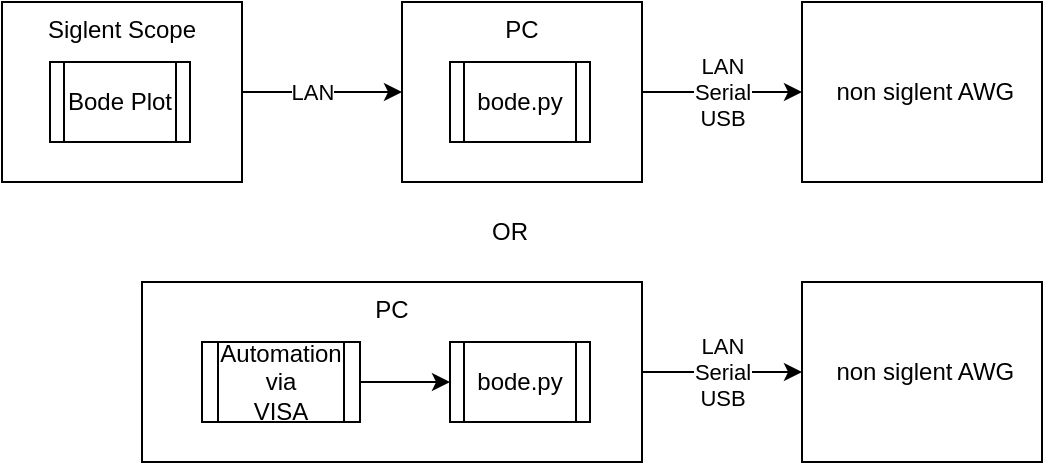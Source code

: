 <mxfile version="24.7.16">
  <diagram name="Page-1" id="mZI8TU56h4EfjvggIvn8">
    <mxGraphModel dx="1421" dy="689" grid="1" gridSize="10" guides="1" tooltips="1" connect="1" arrows="1" fold="1" page="1" pageScale="1" pageWidth="827" pageHeight="1169" math="0" shadow="0">
      <root>
        <mxCell id="0" />
        <mxCell id="1" parent="0" />
        <mxCell id="sCDYAXPlD_U_MaXzedzM-4" value="" style="edgeStyle=orthogonalEdgeStyle;rounded=0;orthogonalLoop=1;jettySize=auto;html=1;" edge="1" parent="1" source="sCDYAXPlD_U_MaXzedzM-1" target="sCDYAXPlD_U_MaXzedzM-2">
          <mxGeometry relative="1" as="geometry" />
        </mxCell>
        <mxCell id="sCDYAXPlD_U_MaXzedzM-6" value="LAN" style="edgeLabel;html=1;align=center;verticalAlign=middle;resizable=0;points=[];" vertex="1" connectable="0" parent="sCDYAXPlD_U_MaXzedzM-4">
          <mxGeometry x="-0.125" relative="1" as="geometry">
            <mxPoint as="offset" />
          </mxGeometry>
        </mxCell>
        <mxCell id="sCDYAXPlD_U_MaXzedzM-1" value="Siglent Scope" style="rounded=0;whiteSpace=wrap;html=1;verticalAlign=top;align=center;" vertex="1" parent="1">
          <mxGeometry x="120" y="160" width="120" height="90" as="geometry" />
        </mxCell>
        <mxCell id="sCDYAXPlD_U_MaXzedzM-5" value="LAN&lt;div&gt;Serial&lt;/div&gt;&lt;div&gt;USB&lt;/div&gt;" style="edgeStyle=orthogonalEdgeStyle;rounded=0;orthogonalLoop=1;jettySize=auto;html=1;" edge="1" parent="1" source="sCDYAXPlD_U_MaXzedzM-2" target="sCDYAXPlD_U_MaXzedzM-3">
          <mxGeometry relative="1" as="geometry" />
        </mxCell>
        <mxCell id="sCDYAXPlD_U_MaXzedzM-2" value="PC" style="rounded=0;whiteSpace=wrap;html=1;verticalAlign=top;align=center;" vertex="1" parent="1">
          <mxGeometry x="320" y="160" width="120" height="90" as="geometry" />
        </mxCell>
        <mxCell id="sCDYAXPlD_U_MaXzedzM-3" value="&amp;nbsp;non siglent AWG" style="rounded=0;whiteSpace=wrap;html=1;verticalAlign=middle;" vertex="1" parent="1">
          <mxGeometry x="520" y="160" width="120" height="90" as="geometry" />
        </mxCell>
        <mxCell id="sCDYAXPlD_U_MaXzedzM-11" value="LAN&lt;div&gt;Serial&lt;/div&gt;&lt;div&gt;USB&lt;/div&gt;" style="edgeStyle=orthogonalEdgeStyle;rounded=0;orthogonalLoop=1;jettySize=auto;html=1;" edge="1" parent="1" source="sCDYAXPlD_U_MaXzedzM-12" target="sCDYAXPlD_U_MaXzedzM-13">
          <mxGeometry relative="1" as="geometry" />
        </mxCell>
        <mxCell id="sCDYAXPlD_U_MaXzedzM-12" value="PC" style="rounded=0;whiteSpace=wrap;html=1;verticalAlign=top;align=center;" vertex="1" parent="1">
          <mxGeometry x="190" y="300" width="250" height="90" as="geometry" />
        </mxCell>
        <mxCell id="sCDYAXPlD_U_MaXzedzM-13" value="&amp;nbsp;non siglent AWG" style="rounded=0;whiteSpace=wrap;html=1;verticalAlign=middle;" vertex="1" parent="1">
          <mxGeometry x="520" y="300" width="120" height="90" as="geometry" />
        </mxCell>
        <mxCell id="sCDYAXPlD_U_MaXzedzM-17" value="" style="edgeStyle=orthogonalEdgeStyle;rounded=0;orthogonalLoop=1;jettySize=auto;html=1;" edge="1" parent="1" source="sCDYAXPlD_U_MaXzedzM-14" target="sCDYAXPlD_U_MaXzedzM-15">
          <mxGeometry relative="1" as="geometry" />
        </mxCell>
        <mxCell id="sCDYAXPlD_U_MaXzedzM-14" value="Automation&lt;div&gt;via&lt;/div&gt;&lt;div&gt;VISA&lt;/div&gt;" style="shape=process;whiteSpace=wrap;html=1;backgroundOutline=1;" vertex="1" parent="1">
          <mxGeometry x="220" y="330" width="79" height="40" as="geometry" />
        </mxCell>
        <mxCell id="sCDYAXPlD_U_MaXzedzM-15" value="bode.py" style="shape=process;whiteSpace=wrap;html=1;backgroundOutline=1;" vertex="1" parent="1">
          <mxGeometry x="344" y="330" width="70" height="40" as="geometry" />
        </mxCell>
        <mxCell id="sCDYAXPlD_U_MaXzedzM-16" value="bode.py" style="shape=process;whiteSpace=wrap;html=1;backgroundOutline=1;" vertex="1" parent="1">
          <mxGeometry x="344" y="190" width="70" height="40" as="geometry" />
        </mxCell>
        <mxCell id="sCDYAXPlD_U_MaXzedzM-18" value="Bode Plot" style="shape=process;whiteSpace=wrap;html=1;backgroundOutline=1;" vertex="1" parent="1">
          <mxGeometry x="144" y="190" width="70" height="40" as="geometry" />
        </mxCell>
        <mxCell id="sCDYAXPlD_U_MaXzedzM-19" value="OR" style="text;html=1;align=center;verticalAlign=middle;whiteSpace=wrap;rounded=0;" vertex="1" parent="1">
          <mxGeometry x="344" y="260" width="60" height="30" as="geometry" />
        </mxCell>
      </root>
    </mxGraphModel>
  </diagram>
</mxfile>
